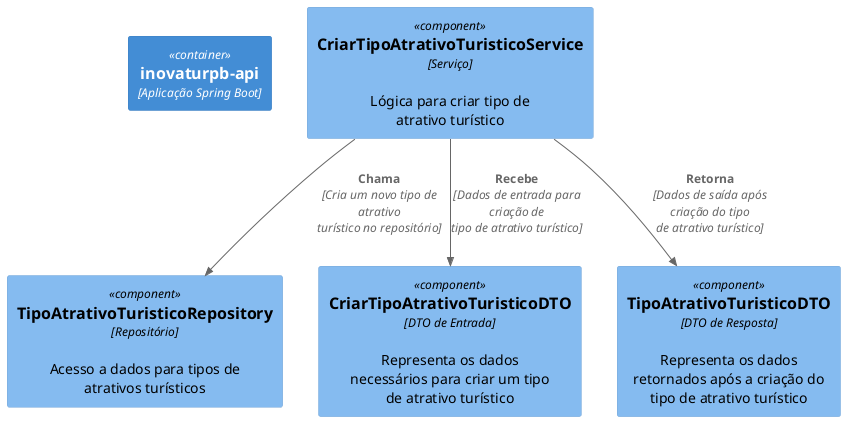 @startuml
!define C4_COMPONENT
!include <C4/C4_Component.puml>

Container(app, "inovaturpb-api", "Aplicação Spring Boot")

' Serviço para criar tipo de atrativo turístico
Component(service, "CriarTipoAtrativoTuristicoService", "Serviço", "Lógica para criar tipo de atrativo turístico")

' Repositório do tipo de atrativo turístico
Component(repository, "TipoAtrativoTuristicoRepository", "Repositório", "Acesso a dados para tipos de atrativos turísticos")

' DTO de entrada para criação de tipo de atrativo turístico
Component(dtoIn, "CriarTipoAtrativoTuristicoDTO", "DTO de Entrada", "Representa os dados necessários para criar um tipo de atrativo turístico")

' DTO de resposta para tipo de atrativo turístico
Component(dtoOut, "TipoAtrativoTuristicoDTO", "DTO de Resposta", "Representa os dados retornados após a criação do tipo de atrativo turístico")

' Relacionamentos
Rel(service, repository, "Chama", "Cria um novo tipo de atrativo turístico no repositório")
Rel(service, dtoIn, "Recebe", "Dados de entrada para criação de tipo de atrativo turístico")
Rel(service, dtoOut, "Retorna", "Dados de saída após criação do tipo de atrativo turístico")

@enduml
